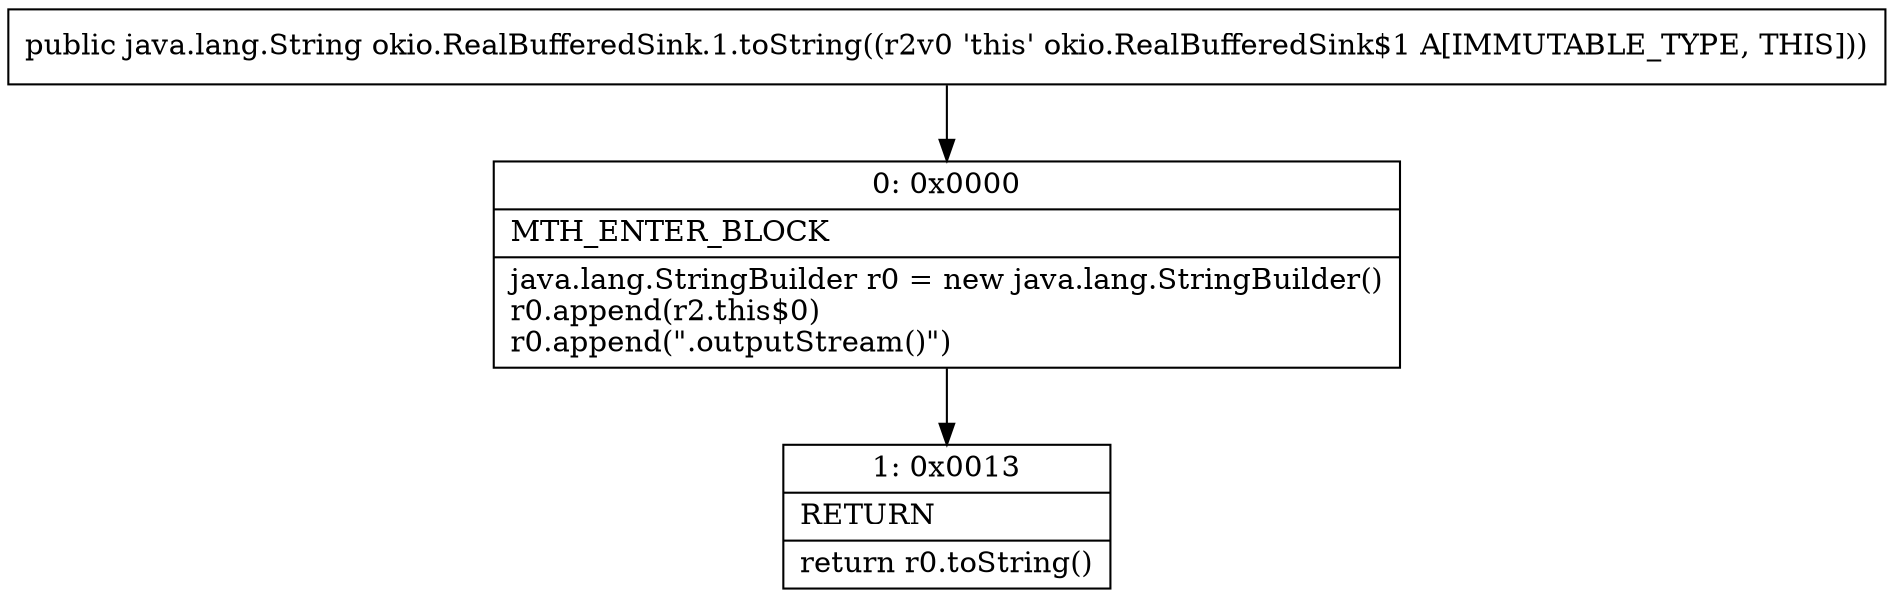digraph "CFG forokio.RealBufferedSink.1.toString()Ljava\/lang\/String;" {
Node_0 [shape=record,label="{0\:\ 0x0000|MTH_ENTER_BLOCK\l|java.lang.StringBuilder r0 = new java.lang.StringBuilder()\lr0.append(r2.this$0)\lr0.append(\".outputStream()\")\l}"];
Node_1 [shape=record,label="{1\:\ 0x0013|RETURN\l|return r0.toString()\l}"];
MethodNode[shape=record,label="{public java.lang.String okio.RealBufferedSink.1.toString((r2v0 'this' okio.RealBufferedSink$1 A[IMMUTABLE_TYPE, THIS])) }"];
MethodNode -> Node_0;
Node_0 -> Node_1;
}

